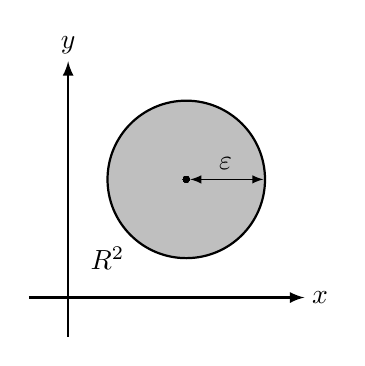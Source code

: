\begin{tikzpicture}
    \draw[-latex,thick] (-.5,0)--(3,0);
    \draw[-latex,thick] (0,-.5)--(0,3);
    \draw[thick,fill=gray!50] (1.5,1.5) circle (1);
    \draw[mark=*,mark size=1pt] plot (1.5,1.5);
    \draw[latex-latex] (1.55,1.5)--(2.48,1.5);
    \node at(2,1.7) {$\varepsilon$};
    \node at(0.5,0.5) {$R^2$};
    \node at(0,3.2) {$y$};
    \node at(3.2,0) {$x$};
\end{tikzpicture}